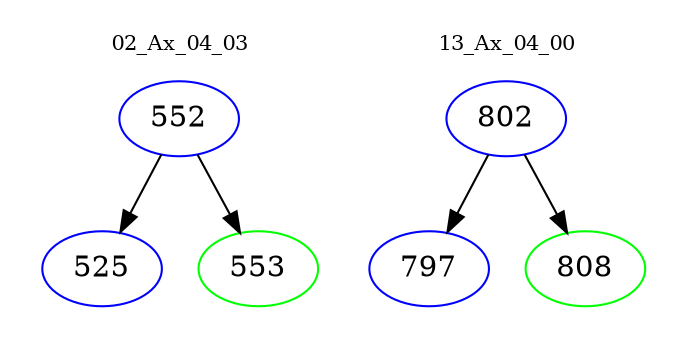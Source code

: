 digraph{
subgraph cluster_0 {
color = white
label = "02_Ax_04_03";
fontsize=10;
T0_552 [label="552", color="blue"]
T0_552 -> T0_525 [color="black"]
T0_525 [label="525", color="blue"]
T0_552 -> T0_553 [color="black"]
T0_553 [label="553", color="green"]
}
subgraph cluster_1 {
color = white
label = "13_Ax_04_00";
fontsize=10;
T1_802 [label="802", color="blue"]
T1_802 -> T1_797 [color="black"]
T1_797 [label="797", color="blue"]
T1_802 -> T1_808 [color="black"]
T1_808 [label="808", color="green"]
}
}
